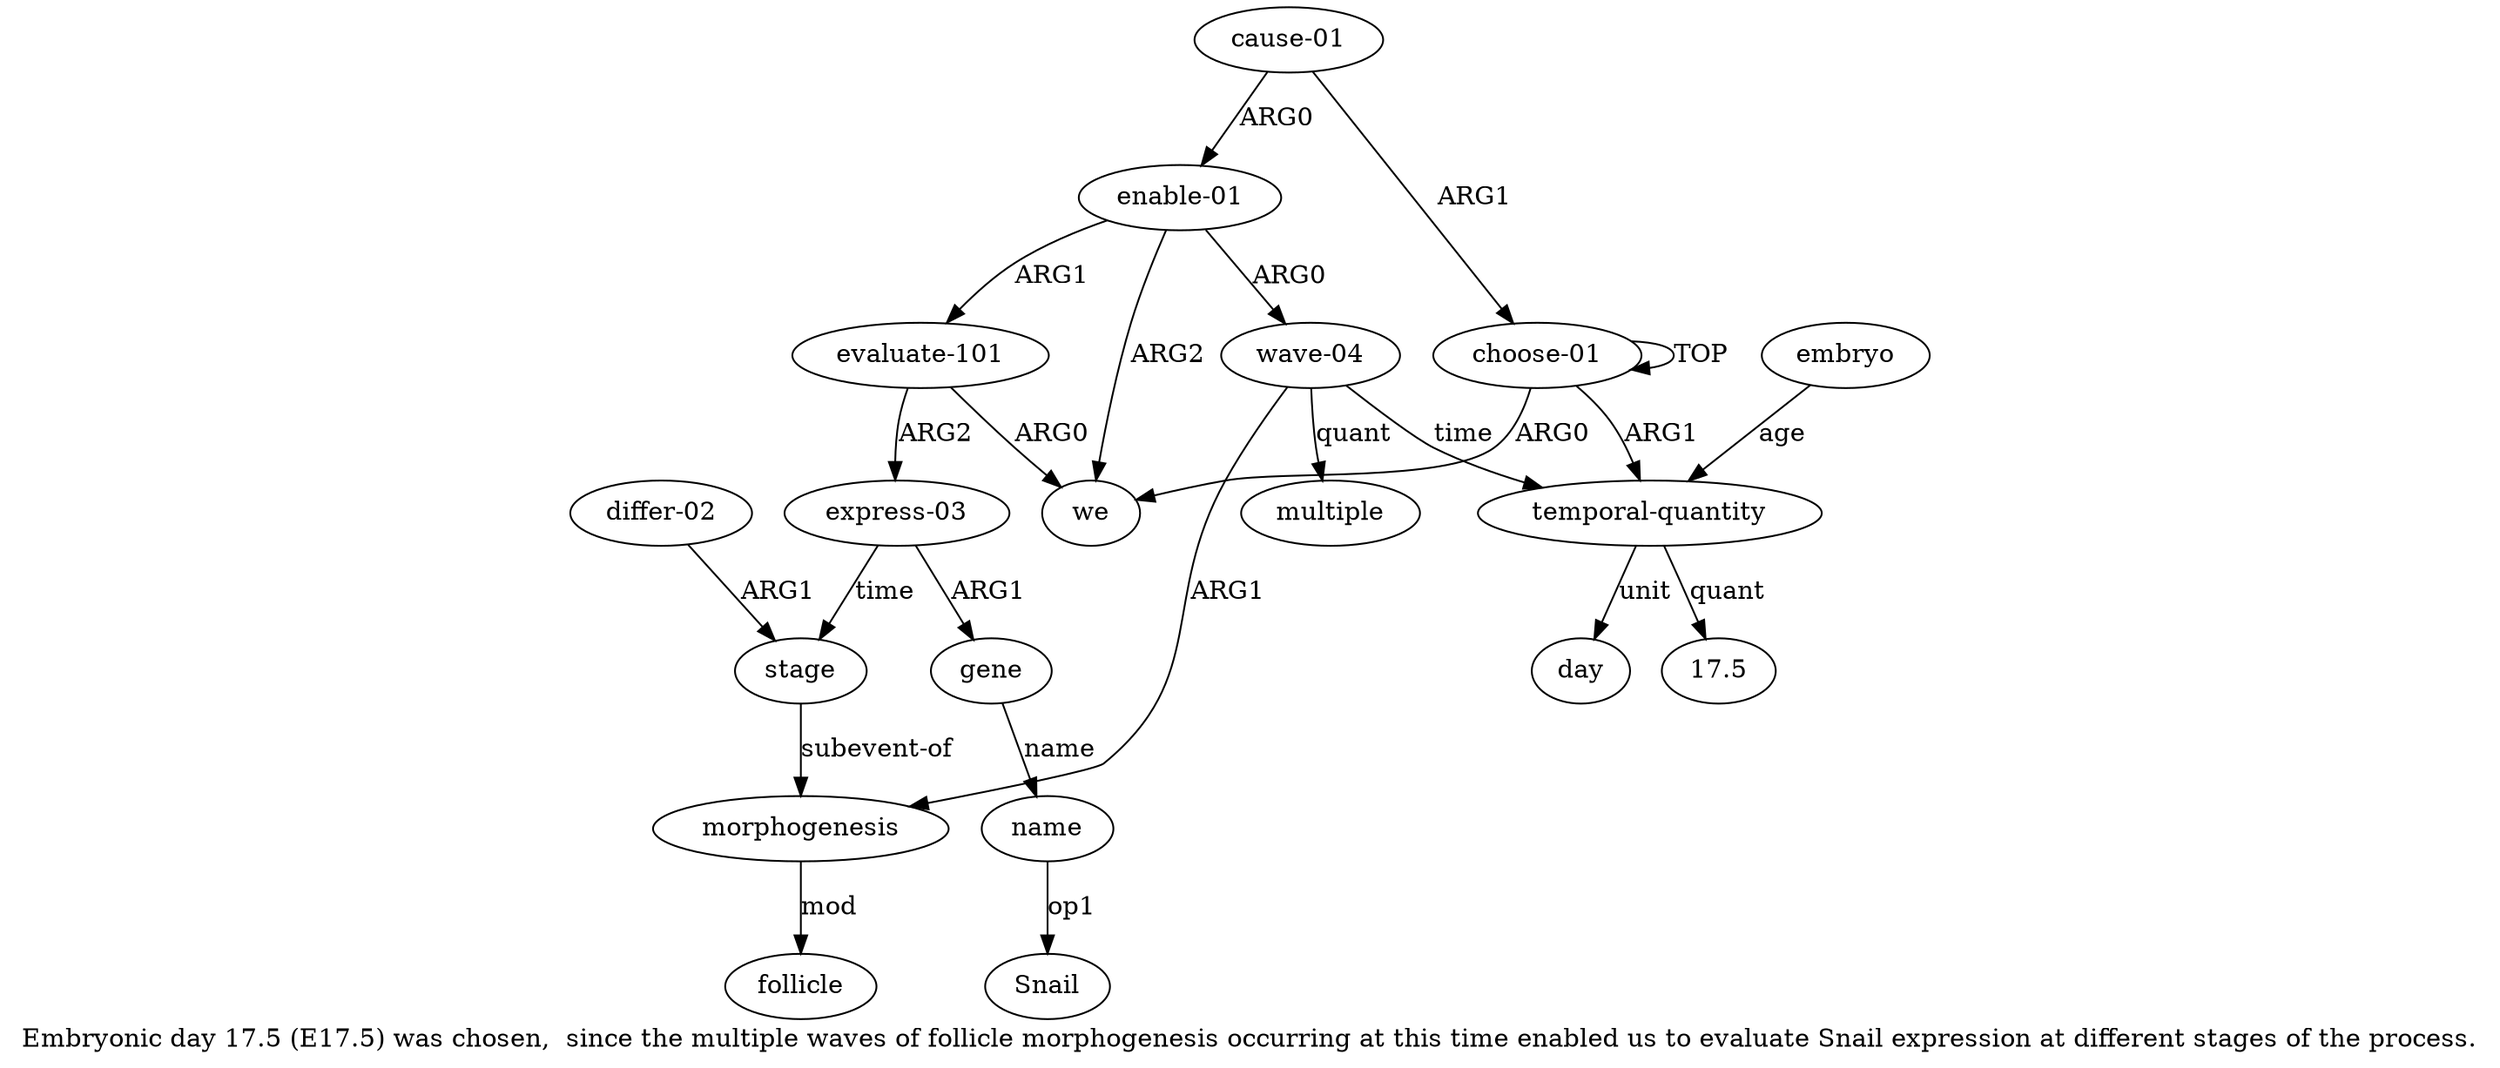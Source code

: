 digraph  {
	graph [label="Embryonic day 17.5 (E17.5) was chosen,  since the multiple waves of follicle morphogenesis occurring at this time enabled us to \
evaluate Snail expression at different stages of the process."];
	node [label="\N"];
	a15	 [color=black,
		gold_ind=15,
		gold_label=stage,
		label=stage,
		test_ind=15,
		test_label=stage];
	a7	 [color=black,
		gold_ind=7,
		gold_label=morphogenesis,
		label=morphogenesis,
		test_ind=7,
		test_label=morphogenesis];
	a15 -> a7 [key=0,
	color=black,
	gold_label="subevent-of",
	label="subevent-of",
	test_label="subevent-of"];
a14 [color=black,
	gold_ind=14,
	gold_label=name,
	label=name,
	test_ind=14,
	test_label=name];
"a14 Snail" [color=black,
	gold_ind=-1,
	gold_label=Snail,
	label=Snail,
	test_ind=-1,
	test_label=Snail];
a14 -> "a14 Snail" [key=0,
color=black,
gold_label=op1,
label=op1,
test_label=op1];
a16 [color=black,
gold_ind=16,
gold_label="differ-02",
label="differ-02",
test_ind=16,
test_label="differ-02"];
a16 -> a15 [key=0,
color=black,
gold_label=ARG1,
label=ARG1,
test_label=ARG1];
a11 [color=black,
gold_ind=11,
gold_label=we,
label=we,
test_ind=11,
test_label=we];
a10 [color=black,
gold_ind=10,
gold_label="evaluate-101",
label="evaluate-101",
test_ind=10,
test_label="evaluate-101"];
a10 -> a11 [key=0,
color=black,
gold_label=ARG0,
label=ARG0,
test_label=ARG0];
a12 [color=black,
gold_ind=12,
gold_label="express-03",
label="express-03",
test_ind=12,
test_label="express-03"];
a10 -> a12 [key=0,
color=black,
gold_label=ARG2,
label=ARG2,
test_label=ARG2];
a13 [color=black,
gold_ind=13,
gold_label=gene,
label=gene,
test_ind=13,
test_label=gene];
a13 -> a14 [key=0,
color=black,
gold_label=name,
label=name,
test_label=name];
a12 -> a15 [key=0,
color=black,
gold_label=time,
label=time,
test_label=time];
a12 -> a13 [key=0,
color=black,
gold_label=ARG1,
label=ARG1,
test_label=ARG1];
a1 [color=black,
gold_ind=1,
gold_label="temporal-quantity",
label="temporal-quantity",
test_ind=1,
test_label="temporal-quantity"];
a2 [color=black,
gold_ind=2,
gold_label=day,
label=day,
test_ind=2,
test_label=day];
a1 -> a2 [key=0,
color=black,
gold_label=unit,
label=unit,
test_label=unit];
"a1 17.5" [color=black,
gold_ind=-1,
gold_label=17.5,
label=17.5,
test_ind=-1,
test_label=17.5];
a1 -> "a1 17.5" [key=0,
color=black,
gold_label=quant,
label=quant,
test_label=quant];
a0 [color=black,
gold_ind=0,
gold_label="choose-01",
label="choose-01",
test_ind=0,
test_label="choose-01"];
a0 -> a11 [key=0,
color=black,
gold_label=ARG0,
label=ARG0,
test_label=ARG0];
a0 -> a1 [key=0,
color=black,
gold_label=ARG1,
label=ARG1,
test_label=ARG1];
a0 -> a0 [key=0,
color=black,
gold_label=TOP,
label=TOP,
test_label=TOP];
a3 [color=black,
gold_ind=3,
gold_label=embryo,
label=embryo,
test_ind=3,
test_label=embryo];
a3 -> a1 [key=0,
color=black,
gold_label=age,
label=age,
test_label=age];
a5 [color=black,
gold_ind=5,
gold_label="enable-01",
label="enable-01",
test_ind=5,
test_label="enable-01"];
a5 -> a11 [key=0,
color=black,
gold_label=ARG2,
label=ARG2,
test_label=ARG2];
a5 -> a10 [key=0,
color=black,
gold_label=ARG1,
label=ARG1,
test_label=ARG1];
a6 [color=black,
gold_ind=6,
gold_label="wave-04",
label="wave-04",
test_ind=6,
test_label="wave-04"];
a5 -> a6 [key=0,
color=black,
gold_label=ARG0,
label=ARG0,
test_label=ARG0];
a4 [color=black,
gold_ind=4,
gold_label="cause-01",
label="cause-01",
test_ind=4,
test_label="cause-01"];
a4 -> a0 [key=0,
color=black,
gold_label=ARG1,
label=ARG1,
test_label=ARG1];
a4 -> a5 [key=0,
color=black,
gold_label=ARG0,
label=ARG0,
test_label=ARG0];
a8 [color=black,
gold_ind=8,
gold_label=follicle,
label=follicle,
test_ind=8,
test_label=follicle];
a7 -> a8 [key=0,
color=black,
gold_label=mod,
label=mod,
test_label=mod];
a6 -> a1 [key=0,
color=black,
gold_label=time,
label=time,
test_label=time];
a6 -> a7 [key=0,
color=black,
gold_label=ARG1,
label=ARG1,
test_label=ARG1];
a9 [color=black,
gold_ind=9,
gold_label=multiple,
label=multiple,
test_ind=9,
test_label=multiple];
a6 -> a9 [key=0,
color=black,
gold_label=quant,
label=quant,
test_label=quant];
}
